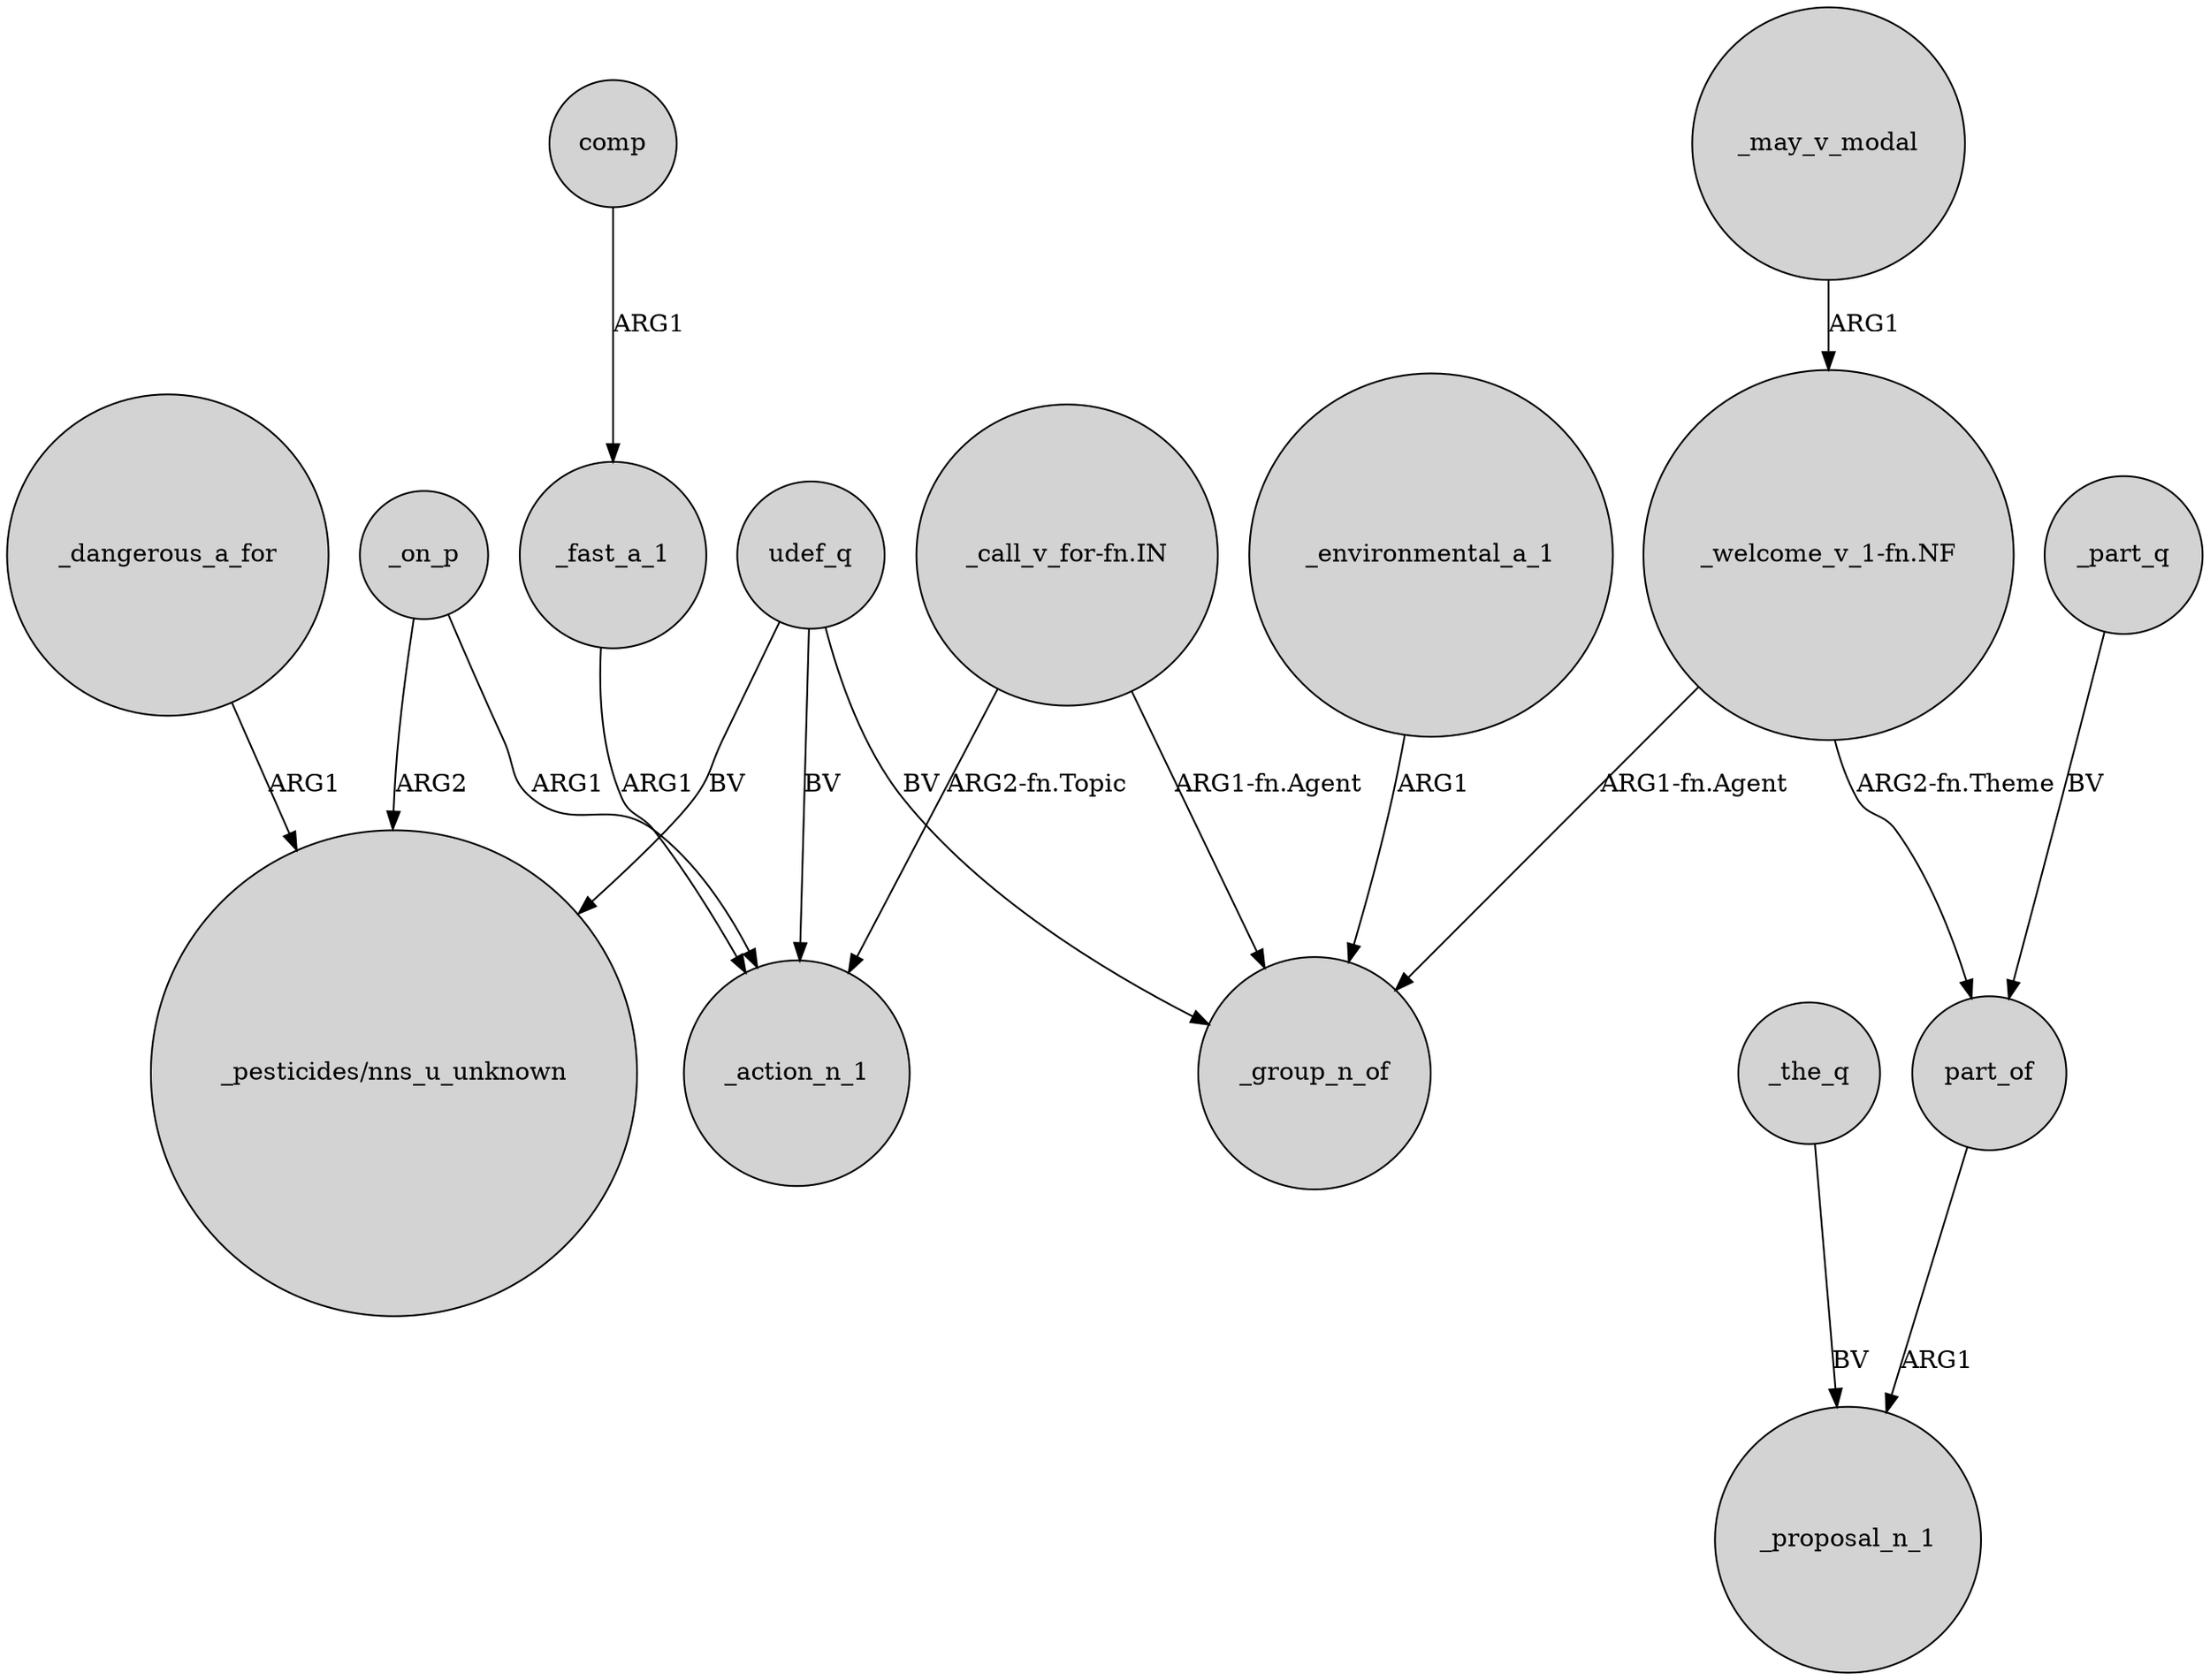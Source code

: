 digraph {
	node [shape=circle style=filled]
	udef_q -> "_pesticides/nns_u_unknown" [label=BV]
	_the_q -> _proposal_n_1 [label=BV]
	udef_q -> _action_n_1 [label=BV]
	"_call_v_for-fn.IN" -> _group_n_of [label="ARG1-fn.Agent"]
	_fast_a_1 -> _action_n_1 [label=ARG1]
	"_call_v_for-fn.IN" -> _action_n_1 [label="ARG2-fn.Topic"]
	_may_v_modal -> "_welcome_v_1-fn.NF" [label=ARG1]
	_dangerous_a_for -> "_pesticides/nns_u_unknown" [label=ARG1]
	"_welcome_v_1-fn.NF" -> _group_n_of [label="ARG1-fn.Agent"]
	part_of -> _proposal_n_1 [label=ARG1]
	_part_q -> part_of [label=BV]
	udef_q -> _group_n_of [label=BV]
	_on_p -> _action_n_1 [label=ARG1]
	"_welcome_v_1-fn.NF" -> part_of [label="ARG2-fn.Theme"]
	comp -> _fast_a_1 [label=ARG1]
	_environmental_a_1 -> _group_n_of [label=ARG1]
	_on_p -> "_pesticides/nns_u_unknown" [label=ARG2]
}
